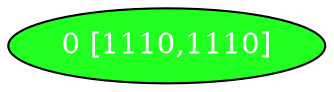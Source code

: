 diGraph server{
	server_0  [style=filled fillcolor="#20FF20" fontcolor="#ffffff" shape=oval label="0 [1110,1110]"]


}